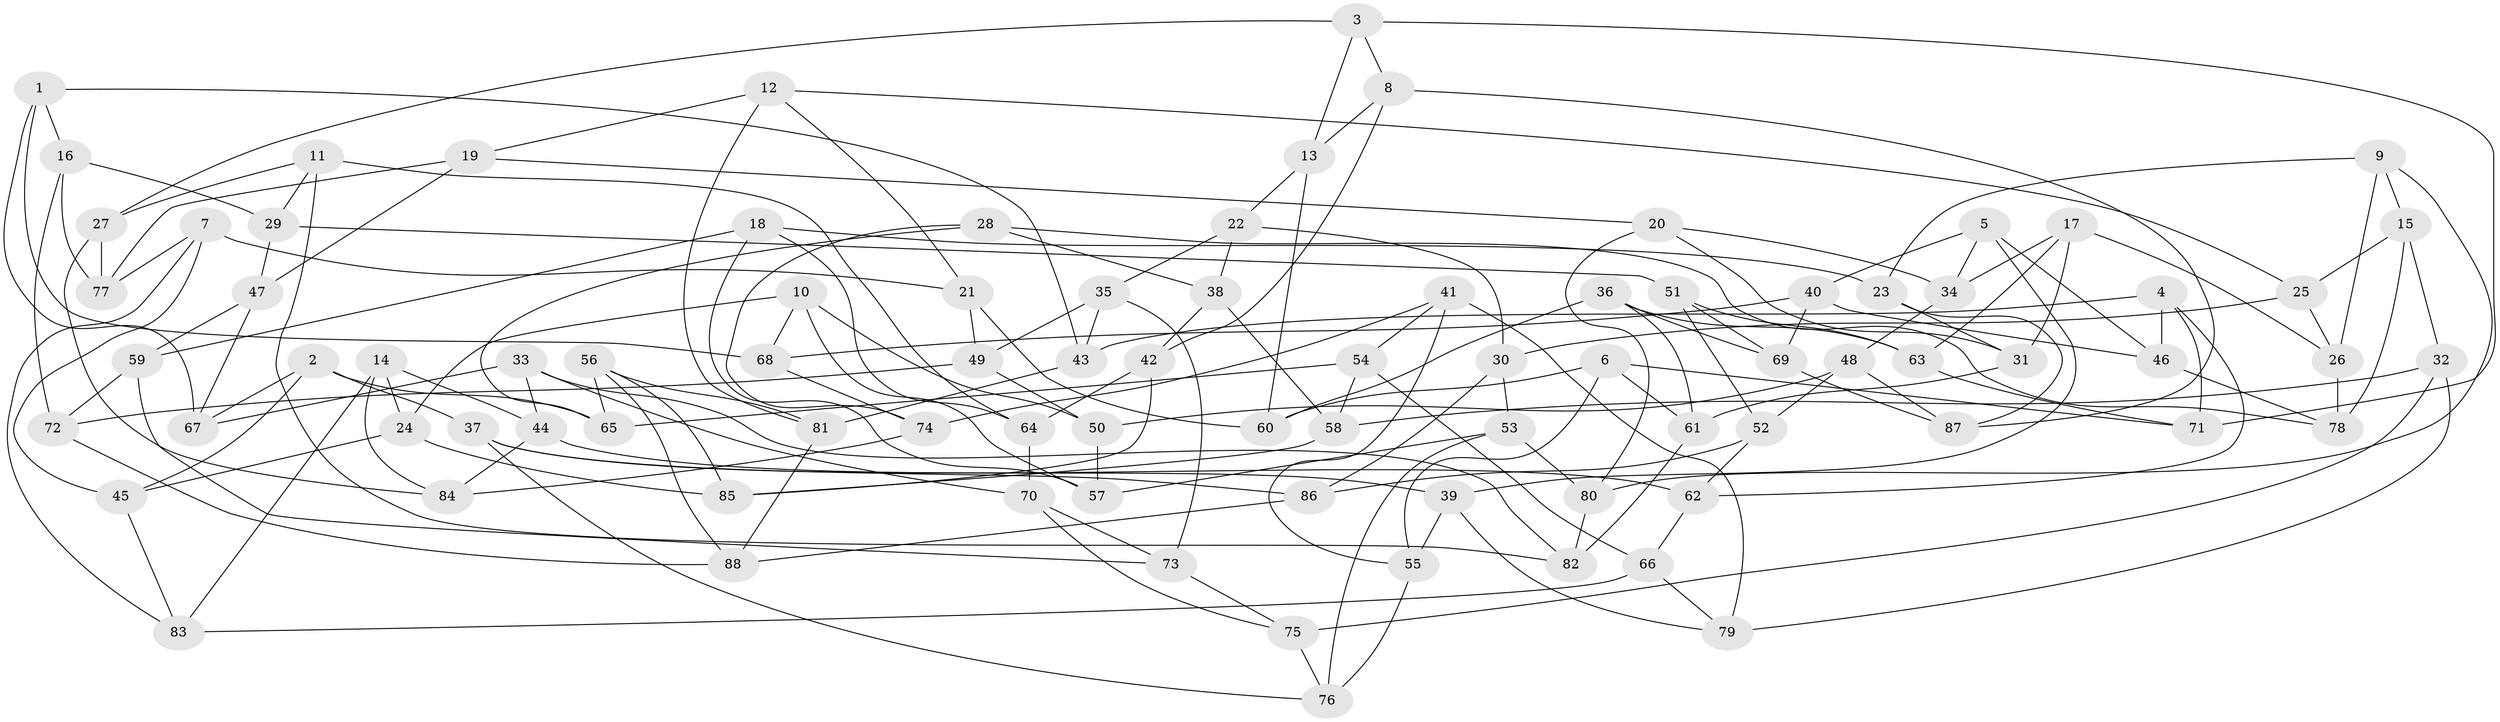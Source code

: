 // coarse degree distribution, {10: 0.047619047619047616, 4: 0.8571428571428571, 8: 0.015873015873015872, 11: 0.015873015873015872, 12: 0.015873015873015872, 3: 0.047619047619047616}
// Generated by graph-tools (version 1.1) at 2025/53/03/04/25 22:53:38]
// undirected, 88 vertices, 176 edges
graph export_dot {
  node [color=gray90,style=filled];
  1;
  2;
  3;
  4;
  5;
  6;
  7;
  8;
  9;
  10;
  11;
  12;
  13;
  14;
  15;
  16;
  17;
  18;
  19;
  20;
  21;
  22;
  23;
  24;
  25;
  26;
  27;
  28;
  29;
  30;
  31;
  32;
  33;
  34;
  35;
  36;
  37;
  38;
  39;
  40;
  41;
  42;
  43;
  44;
  45;
  46;
  47;
  48;
  49;
  50;
  51;
  52;
  53;
  54;
  55;
  56;
  57;
  58;
  59;
  60;
  61;
  62;
  63;
  64;
  65;
  66;
  67;
  68;
  69;
  70;
  71;
  72;
  73;
  74;
  75;
  76;
  77;
  78;
  79;
  80;
  81;
  82;
  83;
  84;
  85;
  86;
  87;
  88;
  1 -- 67;
  1 -- 16;
  1 -- 68;
  1 -- 43;
  2 -- 67;
  2 -- 65;
  2 -- 45;
  2 -- 37;
  3 -- 13;
  3 -- 27;
  3 -- 8;
  3 -- 71;
  4 -- 46;
  4 -- 71;
  4 -- 43;
  4 -- 62;
  5 -- 40;
  5 -- 34;
  5 -- 46;
  5 -- 39;
  6 -- 60;
  6 -- 71;
  6 -- 61;
  6 -- 55;
  7 -- 45;
  7 -- 77;
  7 -- 21;
  7 -- 83;
  8 -- 13;
  8 -- 42;
  8 -- 87;
  9 -- 26;
  9 -- 80;
  9 -- 15;
  9 -- 23;
  10 -- 24;
  10 -- 57;
  10 -- 50;
  10 -- 68;
  11 -- 64;
  11 -- 82;
  11 -- 29;
  11 -- 27;
  12 -- 25;
  12 -- 21;
  12 -- 19;
  12 -- 81;
  13 -- 22;
  13 -- 60;
  14 -- 83;
  14 -- 44;
  14 -- 84;
  14 -- 24;
  15 -- 25;
  15 -- 32;
  15 -- 78;
  16 -- 72;
  16 -- 29;
  16 -- 77;
  17 -- 26;
  17 -- 31;
  17 -- 34;
  17 -- 63;
  18 -- 64;
  18 -- 57;
  18 -- 23;
  18 -- 59;
  19 -- 47;
  19 -- 77;
  19 -- 20;
  20 -- 80;
  20 -- 34;
  20 -- 31;
  21 -- 60;
  21 -- 49;
  22 -- 38;
  22 -- 30;
  22 -- 35;
  23 -- 31;
  23 -- 87;
  24 -- 85;
  24 -- 45;
  25 -- 30;
  25 -- 26;
  26 -- 78;
  27 -- 77;
  27 -- 84;
  28 -- 74;
  28 -- 78;
  28 -- 38;
  28 -- 65;
  29 -- 51;
  29 -- 47;
  30 -- 86;
  30 -- 53;
  31 -- 61;
  32 -- 58;
  32 -- 75;
  32 -- 79;
  33 -- 67;
  33 -- 82;
  33 -- 44;
  33 -- 70;
  34 -- 48;
  35 -- 43;
  35 -- 49;
  35 -- 73;
  36 -- 63;
  36 -- 61;
  36 -- 60;
  36 -- 69;
  37 -- 76;
  37 -- 86;
  37 -- 39;
  38 -- 58;
  38 -- 42;
  39 -- 55;
  39 -- 79;
  40 -- 46;
  40 -- 69;
  40 -- 68;
  41 -- 55;
  41 -- 74;
  41 -- 79;
  41 -- 54;
  42 -- 64;
  42 -- 85;
  43 -- 81;
  44 -- 62;
  44 -- 84;
  45 -- 83;
  46 -- 78;
  47 -- 59;
  47 -- 67;
  48 -- 87;
  48 -- 50;
  48 -- 52;
  49 -- 50;
  49 -- 72;
  50 -- 57;
  51 -- 52;
  51 -- 63;
  51 -- 69;
  52 -- 62;
  52 -- 86;
  53 -- 57;
  53 -- 76;
  53 -- 80;
  54 -- 58;
  54 -- 65;
  54 -- 66;
  55 -- 76;
  56 -- 65;
  56 -- 81;
  56 -- 85;
  56 -- 88;
  58 -- 85;
  59 -- 73;
  59 -- 72;
  61 -- 82;
  62 -- 66;
  63 -- 71;
  64 -- 70;
  66 -- 83;
  66 -- 79;
  68 -- 74;
  69 -- 87;
  70 -- 73;
  70 -- 75;
  72 -- 88;
  73 -- 75;
  74 -- 84;
  75 -- 76;
  80 -- 82;
  81 -- 88;
  86 -- 88;
}
